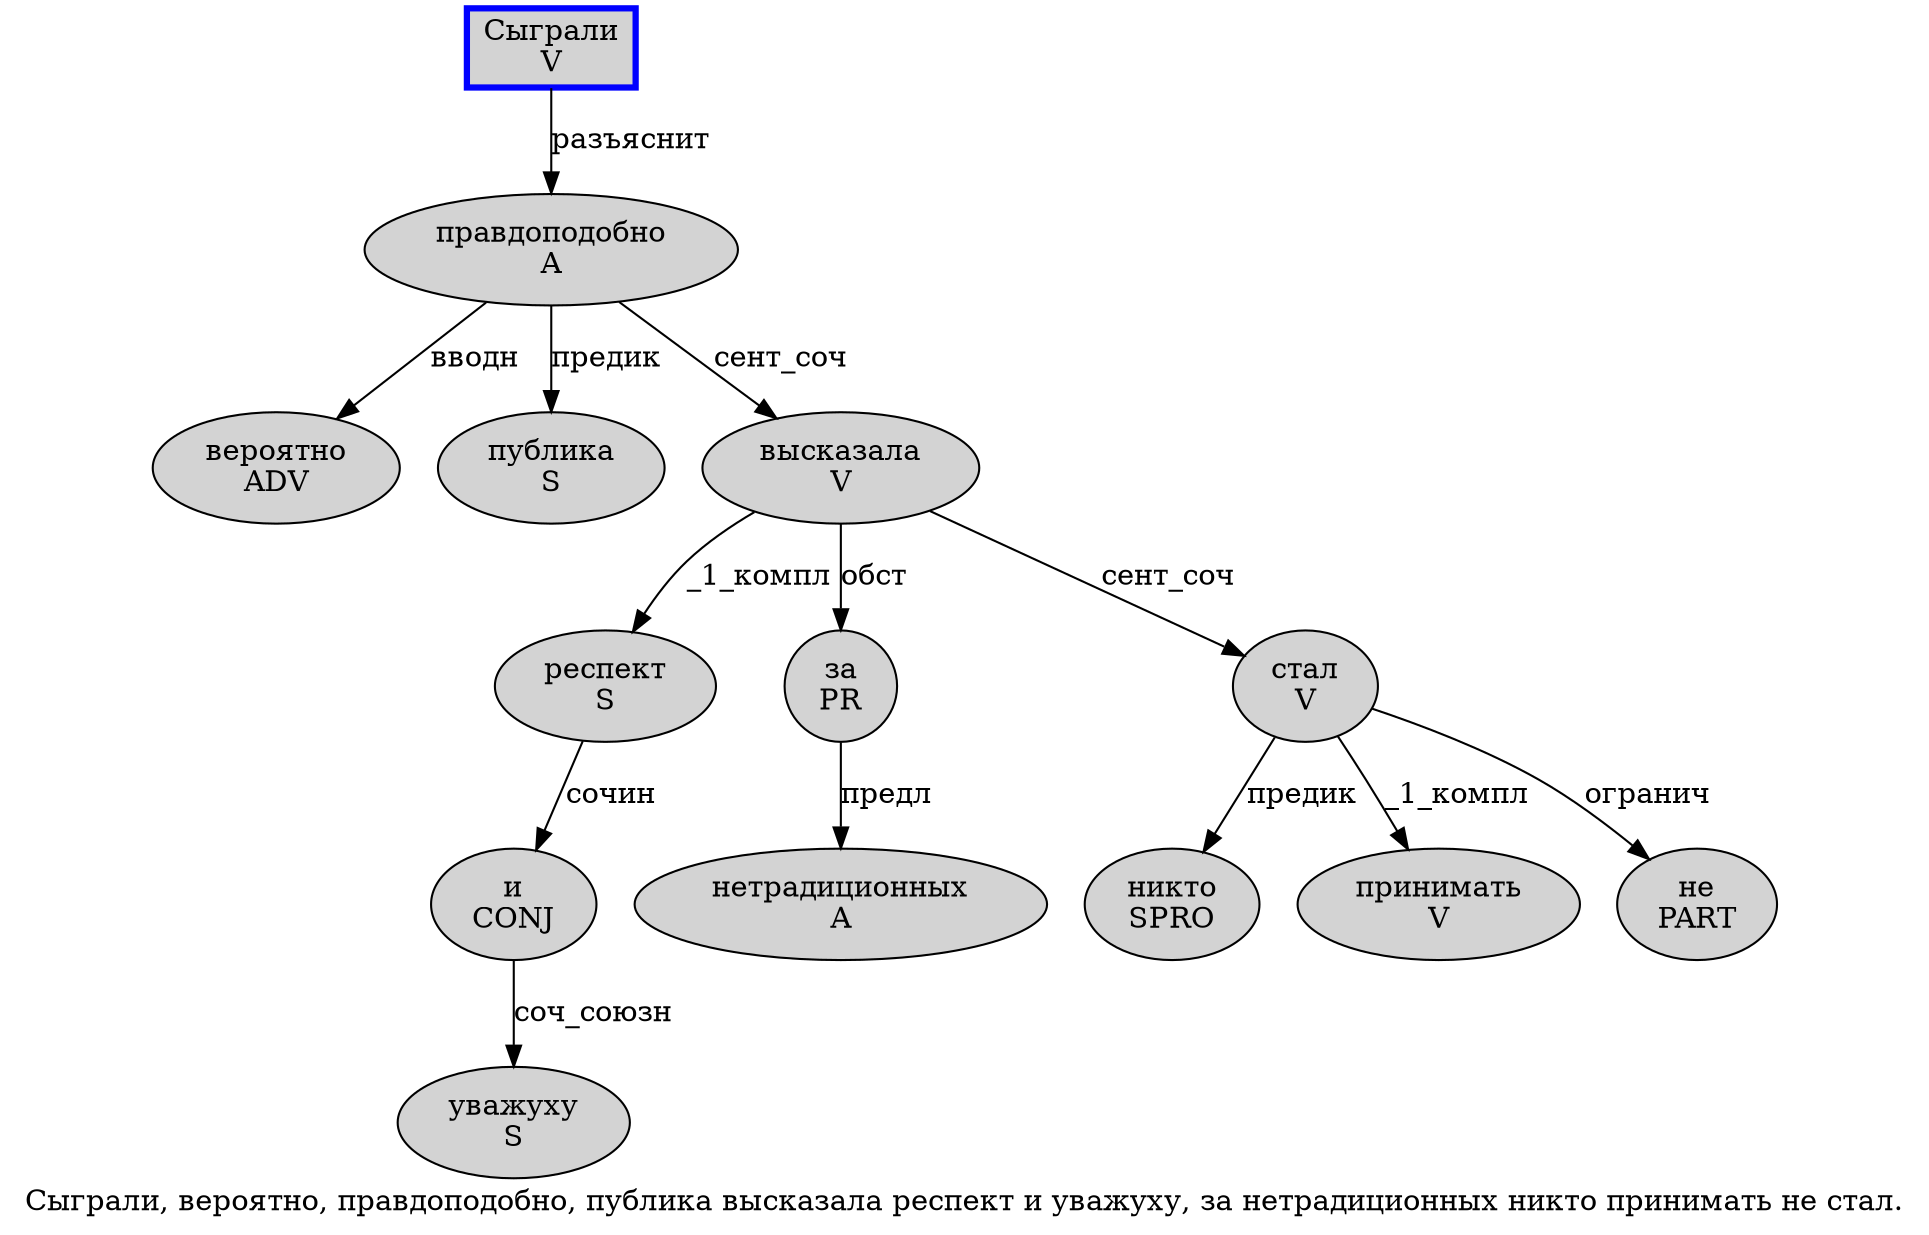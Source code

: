digraph SENTENCE_3023 {
	graph [label="Сыграли, вероятно, правдоподобно, публика высказала респект и уважуху, за нетрадиционных никто принимать не стал."]
	node [style=filled]
		0 [label="Сыграли
V" color=blue fillcolor=lightgray penwidth=3 shape=box]
		2 [label="вероятно
ADV" color="" fillcolor=lightgray penwidth=1 shape=ellipse]
		4 [label="правдоподобно
A" color="" fillcolor=lightgray penwidth=1 shape=ellipse]
		6 [label="публика
S" color="" fillcolor=lightgray penwidth=1 shape=ellipse]
		7 [label="высказала
V" color="" fillcolor=lightgray penwidth=1 shape=ellipse]
		8 [label="респект
S" color="" fillcolor=lightgray penwidth=1 shape=ellipse]
		9 [label="и
CONJ" color="" fillcolor=lightgray penwidth=1 shape=ellipse]
		10 [label="уважуху
S" color="" fillcolor=lightgray penwidth=1 shape=ellipse]
		12 [label="за
PR" color="" fillcolor=lightgray penwidth=1 shape=ellipse]
		13 [label="нетрадиционных
A" color="" fillcolor=lightgray penwidth=1 shape=ellipse]
		14 [label="никто
SPRO" color="" fillcolor=lightgray penwidth=1 shape=ellipse]
		15 [label="принимать
V" color="" fillcolor=lightgray penwidth=1 shape=ellipse]
		16 [label="не
PART" color="" fillcolor=lightgray penwidth=1 shape=ellipse]
		17 [label="стал
V" color="" fillcolor=lightgray penwidth=1 shape=ellipse]
			7 -> 8 [label="_1_компл"]
			7 -> 12 [label="обст"]
			7 -> 17 [label="сент_соч"]
			8 -> 9 [label="сочин"]
			0 -> 4 [label="разъяснит"]
			17 -> 14 [label="предик"]
			17 -> 15 [label="_1_компл"]
			17 -> 16 [label="огранич"]
			12 -> 13 [label="предл"]
			4 -> 2 [label="вводн"]
			4 -> 6 [label="предик"]
			4 -> 7 [label="сент_соч"]
			9 -> 10 [label="соч_союзн"]
}